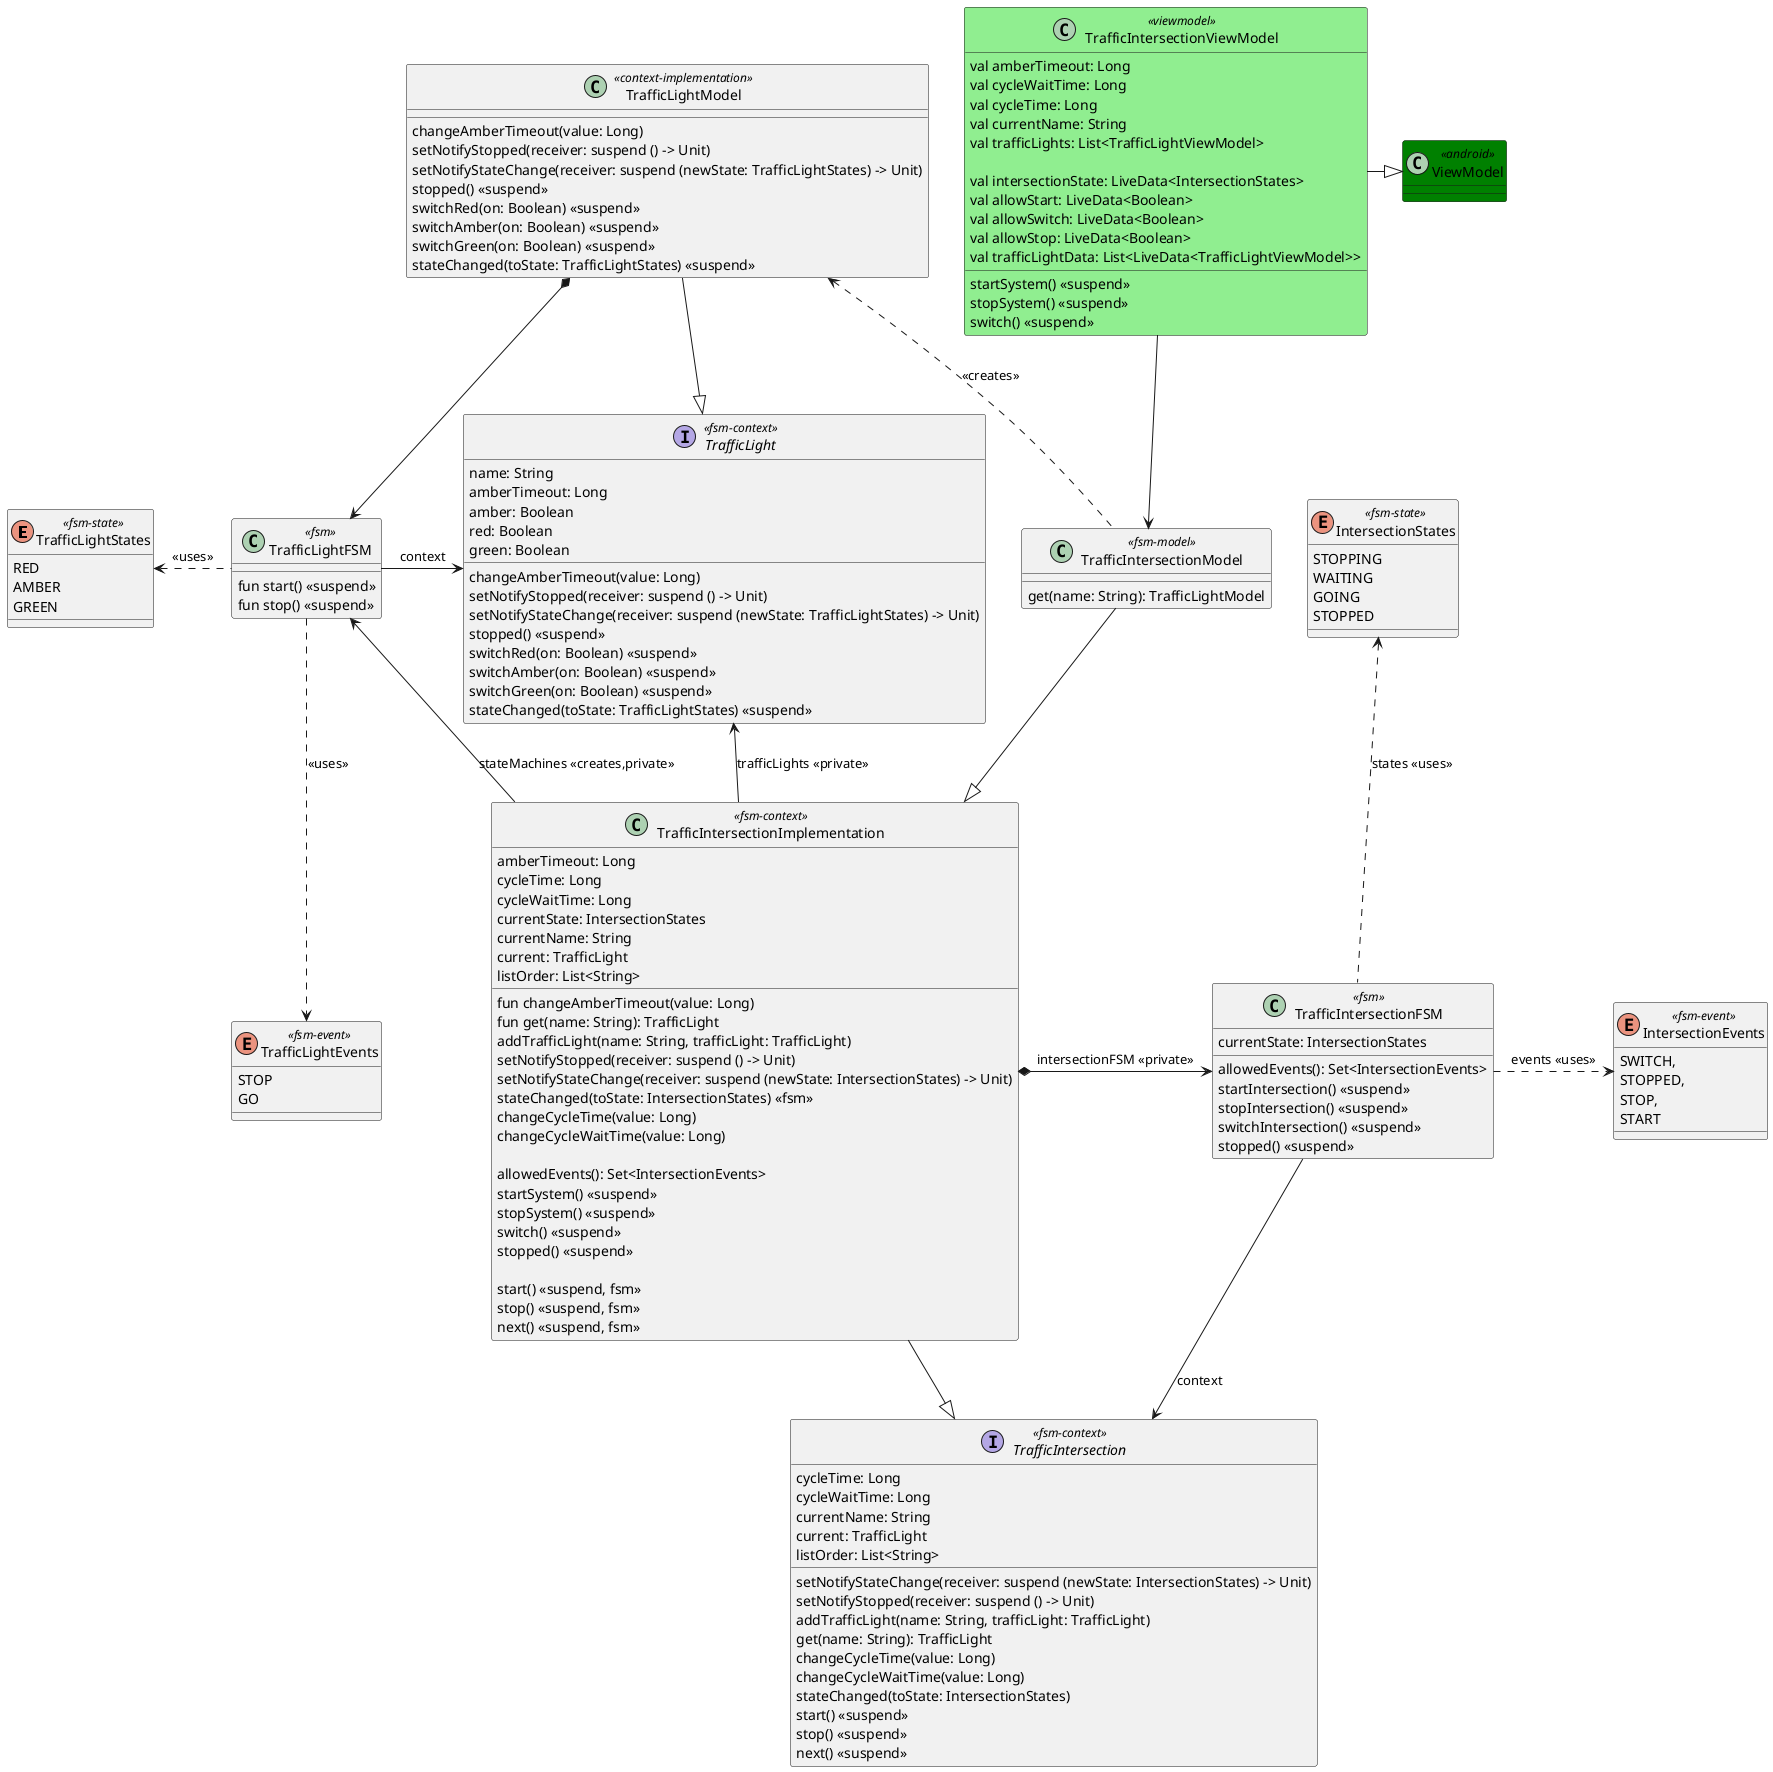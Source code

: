 @startuml

enum TrafficLightStates <<fsm-state>> {
    RED
    AMBER
    GREEN
}

enum TrafficLightEvents <<fsm-event>> {
    STOP
    GO
}

interface TrafficLight <<fsm-context>> {
    name: String
    amberTimeout: Long
    amber: Boolean
    red: Boolean
    green: Boolean

    changeAmberTimeout(value: Long)
    setNotifyStopped(receiver: suspend () -> Unit)
    setNotifyStateChange(receiver: suspend (newState: TrafficLightStates) -> Unit)
    stopped() <<suspend>>
    switchRed(on: Boolean) <<suspend>>
    switchAmber(on: Boolean) <<suspend>>
    switchGreen(on: Boolean) <<suspend>>
    stateChanged(toState: TrafficLightStates) <<suspend>>
}

class TrafficLightFSM <<fsm>> {
    fun start() <<suspend>>
    fun stop() <<suspend>>
}

TrafficLightFSM .left.> TrafficLightStates: <<uses>>
TrafficLightFSM ..> TrafficLightEvents: <<uses>>
TrafficLightFSM -right-> TrafficLight: context

class TrafficLightModel <<context-implementation>> {
    changeAmberTimeout(value: Long)
    setNotifyStopped(receiver: suspend () -> Unit)
    setNotifyStateChange(receiver: suspend (newState: TrafficLightStates) -> Unit)
    stopped() <<suspend>>
    switchRed(on: Boolean) <<suspend>>
    switchAmber(on: Boolean) <<suspend>>
    switchGreen(on: Boolean) <<suspend>>
    stateChanged(toState: TrafficLightStates) <<suspend>>
}

TrafficLightModel -left-|> TrafficLight
TrafficLightModel *--> TrafficLightFSM


enum IntersectionStates <<fsm-state>> {
    STOPPING
    WAITING
    GOING
    STOPPED
}

enum IntersectionEvents <<fsm-event>> {
    SWITCH,
    STOPPED,
    STOP,
    START
}

interface TrafficIntersection <<fsm-context>> {
    cycleTime: Long
    cycleWaitTime: Long
    setNotifyStateChange(receiver: suspend (newState: IntersectionStates) -> Unit)
    setNotifyStopped(receiver: suspend () -> Unit)
    addTrafficLight(name: String, trafficLight: TrafficLight)
    currentName: String
    current: TrafficLight
    listOrder: List<String>
    get(name: String): TrafficLight
    changeCycleTime(value: Long)
    changeCycleWaitTime(value: Long)
    stateChanged(toState: IntersectionStates)
    start() <<suspend>>
    stop() <<suspend>>
    next() <<suspend>>
}

class TrafficIntersectionFSM <<fsm>> {
    currentState: IntersectionStates
    allowedEvents(): Set<IntersectionEvents>
    startIntersection() <<suspend>>
    stopIntersection() <<suspend>>
    switchIntersection() <<suspend>>
    stopped() <<suspend>>
}

TrafficIntersectionFSM --> TrafficIntersection: context
TrafficIntersectionFSM .right.> IntersectionEvents: events <<uses>>
TrafficIntersectionFSM .up.> IntersectionStates: states <<uses>>

class TrafficIntersectionImplementation <<fsm-context>> {
    amberTimeout: Long
    cycleTime: Long
    cycleWaitTime: Long
    currentState: IntersectionStates
    currentName: String
    current: TrafficLight
    listOrder: List<String>
    fun changeAmberTimeout(value: Long)
    fun get(name: String): TrafficLight
    addTrafficLight(name: String, trafficLight: TrafficLight)
    setNotifyStopped(receiver: suspend () -> Unit)
    setNotifyStateChange(receiver: suspend (newState: IntersectionStates) -> Unit)
    stateChanged(toState: IntersectionStates) <<fsm>>
    changeCycleTime(value: Long)
    changeCycleWaitTime(value: Long)

    allowedEvents(): Set<IntersectionEvents>
    startSystem() <<suspend>>
    stopSystem() <<suspend>>
    switch() <<suspend>>
    stopped() <<suspend>>

    start() <<suspend, fsm>>
    stop() <<suspend, fsm>>
    next() <<suspend, fsm>>
}

TrafficIntersectionImplementation --|> TrafficIntersection
TrafficIntersectionImplementation *-right-> TrafficIntersectionFSM: intersectionFSM <<private>>
TrafficIntersectionImplementation -left-> TrafficLightFSM: stateMachines <<creates,private>>
TrafficIntersectionImplementation -up-> TrafficLight: trafficLights <<private>>


class TrafficIntersectionModel <<fsm-model>> {
    get(name: String): TrafficLightModel
}

TrafficIntersectionModel .left.> TrafficLightModel: <<creates>>
TrafficIntersectionModel -down-|> TrafficIntersectionImplementation

class TrafficIntersectionViewModel <<viewmodel>> #lightgreen {
    val amberTimeout: Long
    val cycleWaitTime: Long
    val cycleTime: Long
    val currentName: String
    val trafficLights: List<TrafficLightViewModel>

    val intersectionState: LiveData<IntersectionStates>
    val allowStart: LiveData<Boolean>
    val allowSwitch: LiveData<Boolean>
    val allowStop: LiveData<Boolean>
    val trafficLightData: List<LiveData<TrafficLightViewModel>>

    startSystem() <<suspend>>
    stopSystem() <<suspend>>
    switch() <<suspend>>
}

TrafficIntersectionViewModel --> TrafficIntersectionModel
TrafficIntersectionViewModel -right-|> ViewModel
class ViewModel <<android>> #green {
}

@enduml